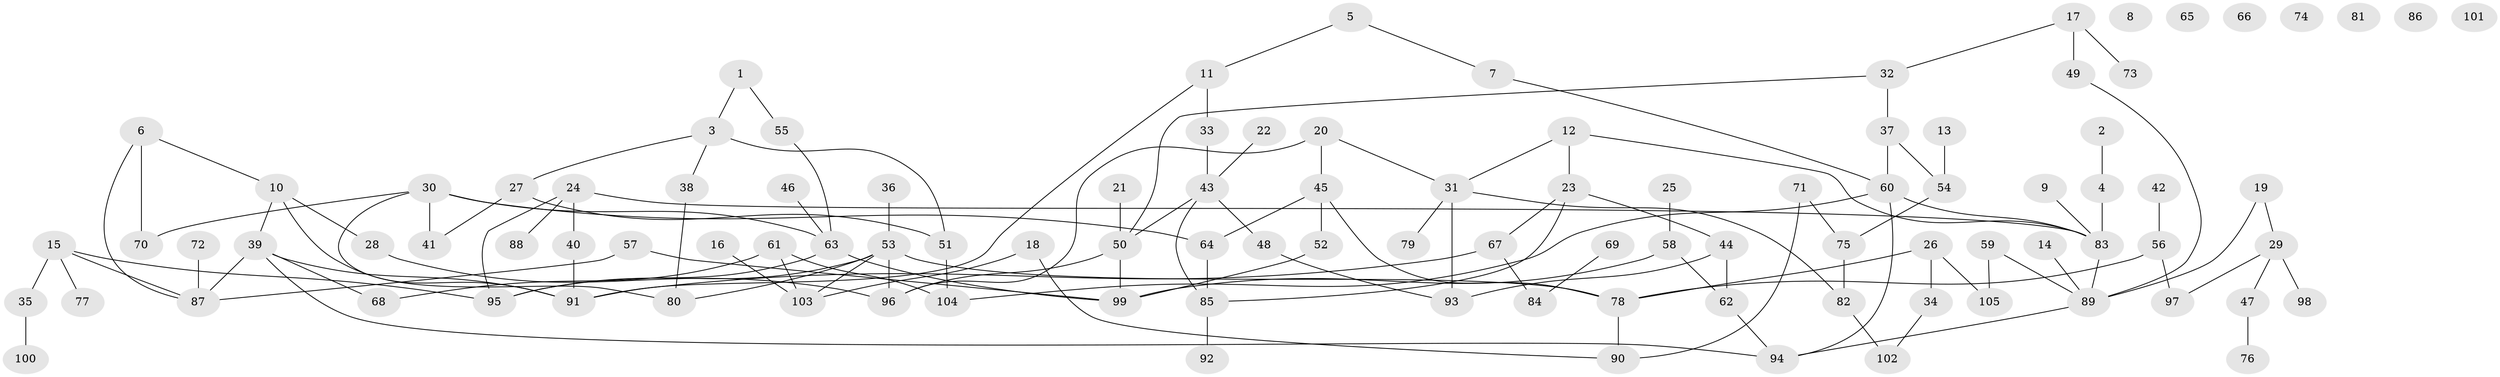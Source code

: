 // Generated by graph-tools (version 1.1) at 2025/25/03/09/25 03:25:20]
// undirected, 105 vertices, 134 edges
graph export_dot {
graph [start="1"]
  node [color=gray90,style=filled];
  1;
  2;
  3;
  4;
  5;
  6;
  7;
  8;
  9;
  10;
  11;
  12;
  13;
  14;
  15;
  16;
  17;
  18;
  19;
  20;
  21;
  22;
  23;
  24;
  25;
  26;
  27;
  28;
  29;
  30;
  31;
  32;
  33;
  34;
  35;
  36;
  37;
  38;
  39;
  40;
  41;
  42;
  43;
  44;
  45;
  46;
  47;
  48;
  49;
  50;
  51;
  52;
  53;
  54;
  55;
  56;
  57;
  58;
  59;
  60;
  61;
  62;
  63;
  64;
  65;
  66;
  67;
  68;
  69;
  70;
  71;
  72;
  73;
  74;
  75;
  76;
  77;
  78;
  79;
  80;
  81;
  82;
  83;
  84;
  85;
  86;
  87;
  88;
  89;
  90;
  91;
  92;
  93;
  94;
  95;
  96;
  97;
  98;
  99;
  100;
  101;
  102;
  103;
  104;
  105;
  1 -- 3;
  1 -- 55;
  2 -- 4;
  3 -- 27;
  3 -- 38;
  3 -- 51;
  4 -- 83;
  5 -- 7;
  5 -- 11;
  6 -- 10;
  6 -- 70;
  6 -- 87;
  7 -- 60;
  9 -- 83;
  10 -- 28;
  10 -- 39;
  10 -- 91;
  11 -- 33;
  11 -- 91;
  12 -- 23;
  12 -- 31;
  12 -- 83;
  13 -- 54;
  14 -- 89;
  15 -- 35;
  15 -- 77;
  15 -- 87;
  15 -- 95;
  16 -- 103;
  17 -- 32;
  17 -- 49;
  17 -- 73;
  18 -- 90;
  18 -- 103;
  19 -- 29;
  19 -- 89;
  20 -- 31;
  20 -- 45;
  20 -- 96;
  21 -- 50;
  22 -- 43;
  23 -- 44;
  23 -- 67;
  23 -- 85;
  24 -- 40;
  24 -- 83;
  24 -- 88;
  24 -- 95;
  25 -- 58;
  26 -- 34;
  26 -- 78;
  26 -- 105;
  27 -- 41;
  27 -- 51;
  28 -- 96;
  29 -- 47;
  29 -- 97;
  29 -- 98;
  30 -- 41;
  30 -- 63;
  30 -- 64;
  30 -- 70;
  30 -- 80;
  31 -- 79;
  31 -- 82;
  31 -- 93;
  32 -- 37;
  32 -- 50;
  33 -- 43;
  34 -- 102;
  35 -- 100;
  36 -- 53;
  37 -- 54;
  37 -- 60;
  38 -- 80;
  39 -- 68;
  39 -- 87;
  39 -- 91;
  39 -- 94;
  40 -- 91;
  42 -- 56;
  43 -- 48;
  43 -- 50;
  43 -- 85;
  44 -- 62;
  44 -- 93;
  45 -- 52;
  45 -- 64;
  45 -- 78;
  46 -- 63;
  47 -- 76;
  48 -- 93;
  49 -- 89;
  50 -- 96;
  50 -- 99;
  51 -- 104;
  52 -- 99;
  53 -- 78;
  53 -- 80;
  53 -- 95;
  53 -- 96;
  53 -- 103;
  54 -- 75;
  55 -- 63;
  56 -- 78;
  56 -- 97;
  57 -- 87;
  57 -- 99;
  58 -- 62;
  58 -- 99;
  59 -- 89;
  59 -- 105;
  60 -- 83;
  60 -- 94;
  60 -- 104;
  61 -- 68;
  61 -- 103;
  61 -- 104;
  62 -- 94;
  63 -- 95;
  63 -- 99;
  64 -- 85;
  67 -- 84;
  67 -- 91;
  69 -- 84;
  71 -- 75;
  71 -- 90;
  72 -- 87;
  75 -- 82;
  78 -- 90;
  82 -- 102;
  83 -- 89;
  85 -- 92;
  89 -- 94;
}
